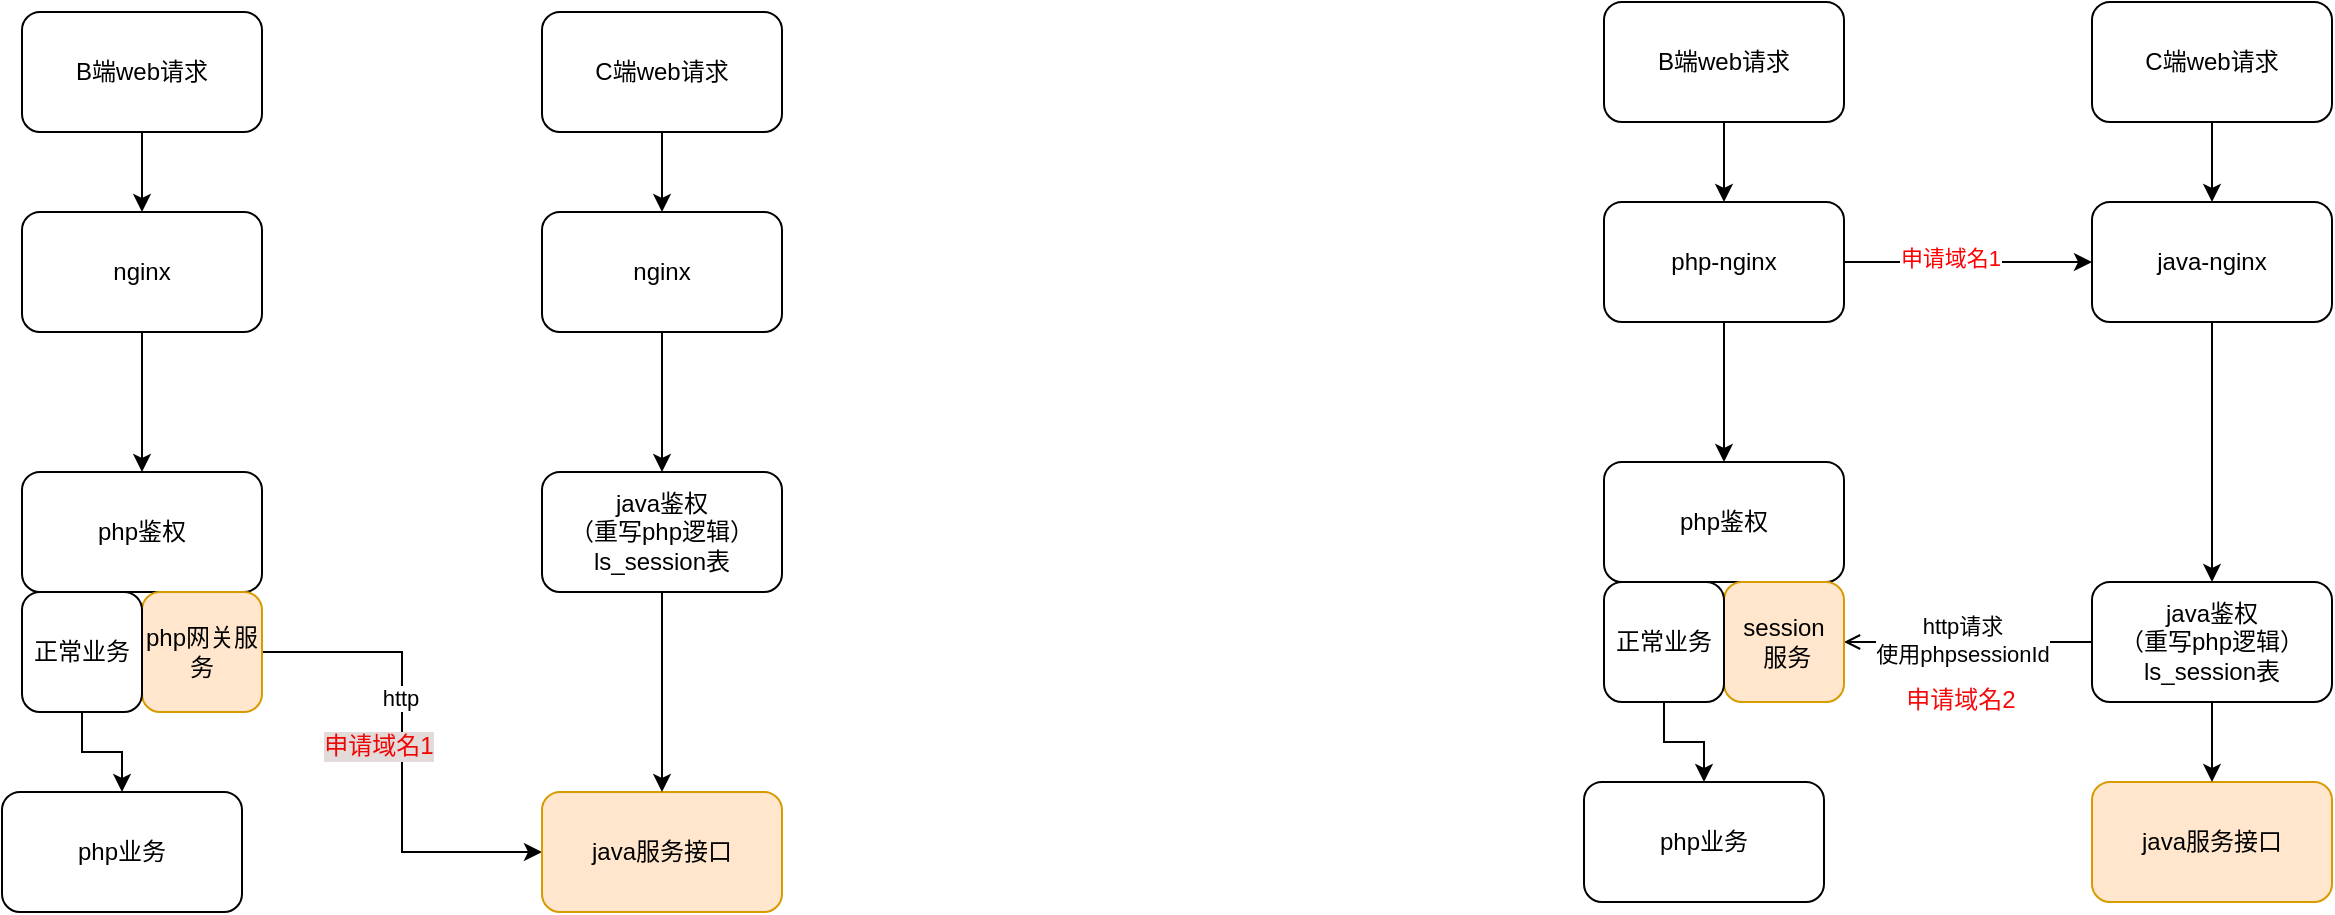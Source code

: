 <mxfile version="22.1.3" type="github">
  <diagram name="第 1 页" id="WRQ-3XJAXvZbZma2N-Af">
    <mxGraphModel dx="940" dy="490" grid="0" gridSize="10" guides="1" tooltips="1" connect="1" arrows="1" fold="1" page="1" pageScale="1" pageWidth="827" pageHeight="1169" math="0" shadow="0">
      <root>
        <mxCell id="0" />
        <mxCell id="1" parent="0" />
        <mxCell id="JuZ-DjB_Eq1HKvpgmzkp-7" style="edgeStyle=orthogonalEdgeStyle;rounded=0;orthogonalLoop=1;jettySize=auto;html=1;entryX=0.5;entryY=0;entryDx=0;entryDy=0;" parent="1" source="JuZ-DjB_Eq1HKvpgmzkp-2" target="JuZ-DjB_Eq1HKvpgmzkp-3" edge="1">
          <mxGeometry relative="1" as="geometry" />
        </mxCell>
        <mxCell id="JuZ-DjB_Eq1HKvpgmzkp-2" value="B端web请求" style="rounded=1;whiteSpace=wrap;html=1;" parent="1" vertex="1">
          <mxGeometry x="130" y="40" width="120" height="60" as="geometry" />
        </mxCell>
        <mxCell id="JuZ-DjB_Eq1HKvpgmzkp-8" style="edgeStyle=orthogonalEdgeStyle;rounded=0;orthogonalLoop=1;jettySize=auto;html=1;entryX=0.5;entryY=0;entryDx=0;entryDy=0;" parent="1" source="JuZ-DjB_Eq1HKvpgmzkp-3" target="JuZ-DjB_Eq1HKvpgmzkp-4" edge="1">
          <mxGeometry relative="1" as="geometry" />
        </mxCell>
        <mxCell id="JuZ-DjB_Eq1HKvpgmzkp-3" value="nginx" style="rounded=1;whiteSpace=wrap;html=1;" parent="1" vertex="1">
          <mxGeometry x="130" y="140" width="120" height="60" as="geometry" />
        </mxCell>
        <mxCell id="JuZ-DjB_Eq1HKvpgmzkp-4" value="php鉴权" style="rounded=1;whiteSpace=wrap;html=1;" parent="1" vertex="1">
          <mxGeometry x="130" y="270" width="120" height="60" as="geometry" />
        </mxCell>
        <mxCell id="JuZ-DjB_Eq1HKvpgmzkp-9" style="edgeStyle=orthogonalEdgeStyle;rounded=0;orthogonalLoop=1;jettySize=auto;html=1;entryX=0;entryY=0.5;entryDx=0;entryDy=0;" parent="1" source="JuZ-DjB_Eq1HKvpgmzkp-5" target="JuZ-DjB_Eq1HKvpgmzkp-6" edge="1">
          <mxGeometry relative="1" as="geometry" />
        </mxCell>
        <mxCell id="JuZ-DjB_Eq1HKvpgmzkp-11" value="http" style="edgeLabel;html=1;align=center;verticalAlign=middle;resizable=0;points=[];" parent="JuZ-DjB_Eq1HKvpgmzkp-9" vertex="1" connectable="0">
          <mxGeometry x="-0.229" y="-1" relative="1" as="geometry">
            <mxPoint as="offset" />
          </mxGeometry>
        </mxCell>
        <mxCell id="JuZ-DjB_Eq1HKvpgmzkp-5" value="php网关服务" style="rounded=1;whiteSpace=wrap;html=1;fillColor=#ffe6cc;strokeColor=#d79b00;" parent="1" vertex="1">
          <mxGeometry x="190" y="330" width="60" height="60" as="geometry" />
        </mxCell>
        <mxCell id="JuZ-DjB_Eq1HKvpgmzkp-6" value="java服务接口" style="rounded=1;whiteSpace=wrap;html=1;fillColor=#ffe6cc;strokeColor=#d79b00;" parent="1" vertex="1">
          <mxGeometry x="390" y="430" width="120" height="60" as="geometry" />
        </mxCell>
        <mxCell id="JuZ-DjB_Eq1HKvpgmzkp-18" style="edgeStyle=orthogonalEdgeStyle;rounded=0;orthogonalLoop=1;jettySize=auto;html=1;entryX=0.5;entryY=0;entryDx=0;entryDy=0;" parent="1" source="JuZ-DjB_Eq1HKvpgmzkp-10" target="JuZ-DjB_Eq1HKvpgmzkp-17" edge="1">
          <mxGeometry relative="1" as="geometry" />
        </mxCell>
        <mxCell id="JuZ-DjB_Eq1HKvpgmzkp-10" value="正常业务" style="rounded=1;whiteSpace=wrap;html=1;" parent="1" vertex="1">
          <mxGeometry x="130" y="330" width="60" height="60" as="geometry" />
        </mxCell>
        <mxCell id="JuZ-DjB_Eq1HKvpgmzkp-14" style="edgeStyle=orthogonalEdgeStyle;rounded=0;orthogonalLoop=1;jettySize=auto;html=1;" parent="1" source="JuZ-DjB_Eq1HKvpgmzkp-12" target="JuZ-DjB_Eq1HKvpgmzkp-13" edge="1">
          <mxGeometry relative="1" as="geometry" />
        </mxCell>
        <mxCell id="JuZ-DjB_Eq1HKvpgmzkp-12" value="C端web请求" style="rounded=1;whiteSpace=wrap;html=1;" parent="1" vertex="1">
          <mxGeometry x="390" y="40" width="120" height="60" as="geometry" />
        </mxCell>
        <mxCell id="JuZ-DjB_Eq1HKvpgmzkp-19" style="edgeStyle=orthogonalEdgeStyle;rounded=0;orthogonalLoop=1;jettySize=auto;html=1;entryX=0.5;entryY=0;entryDx=0;entryDy=0;" parent="1" source="JuZ-DjB_Eq1HKvpgmzkp-13" target="JuZ-DjB_Eq1HKvpgmzkp-15" edge="1">
          <mxGeometry relative="1" as="geometry" />
        </mxCell>
        <mxCell id="JuZ-DjB_Eq1HKvpgmzkp-13" value="nginx" style="rounded=1;whiteSpace=wrap;html=1;" parent="1" vertex="1">
          <mxGeometry x="390" y="140" width="120" height="60" as="geometry" />
        </mxCell>
        <mxCell id="JuZ-DjB_Eq1HKvpgmzkp-16" style="edgeStyle=orthogonalEdgeStyle;rounded=0;orthogonalLoop=1;jettySize=auto;html=1;entryX=0.5;entryY=0;entryDx=0;entryDy=0;" parent="1" source="JuZ-DjB_Eq1HKvpgmzkp-15" target="JuZ-DjB_Eq1HKvpgmzkp-6" edge="1">
          <mxGeometry relative="1" as="geometry" />
        </mxCell>
        <mxCell id="JuZ-DjB_Eq1HKvpgmzkp-15" value="java鉴权&lt;br&gt;（重写php逻辑）&lt;br&gt;ls_session表" style="rounded=1;whiteSpace=wrap;html=1;" parent="1" vertex="1">
          <mxGeometry x="390" y="270" width="120" height="60" as="geometry" />
        </mxCell>
        <mxCell id="JuZ-DjB_Eq1HKvpgmzkp-17" value="php业务" style="rounded=1;whiteSpace=wrap;html=1;" parent="1" vertex="1">
          <mxGeometry x="120" y="430" width="120" height="60" as="geometry" />
        </mxCell>
        <mxCell id="-ezlP-mayX-OYDqypt-v-1" style="edgeStyle=orthogonalEdgeStyle;rounded=0;orthogonalLoop=1;jettySize=auto;html=1;entryX=0.5;entryY=0;entryDx=0;entryDy=0;" edge="1" parent="1" source="-ezlP-mayX-OYDqypt-v-2" target="-ezlP-mayX-OYDqypt-v-4">
          <mxGeometry relative="1" as="geometry" />
        </mxCell>
        <mxCell id="-ezlP-mayX-OYDqypt-v-2" value="B端web请求" style="rounded=1;whiteSpace=wrap;html=1;" vertex="1" parent="1">
          <mxGeometry x="921" y="35" width="120" height="60" as="geometry" />
        </mxCell>
        <mxCell id="-ezlP-mayX-OYDqypt-v-3" style="edgeStyle=orthogonalEdgeStyle;rounded=0;orthogonalLoop=1;jettySize=auto;html=1;entryX=0.5;entryY=0;entryDx=0;entryDy=0;" edge="1" parent="1" source="-ezlP-mayX-OYDqypt-v-4" target="-ezlP-mayX-OYDqypt-v-5">
          <mxGeometry relative="1" as="geometry" />
        </mxCell>
        <mxCell id="-ezlP-mayX-OYDqypt-v-4" value="php-nginx" style="rounded=1;whiteSpace=wrap;html=1;" vertex="1" parent="1">
          <mxGeometry x="921" y="135" width="120" height="60" as="geometry" />
        </mxCell>
        <mxCell id="-ezlP-mayX-OYDqypt-v-5" value="php鉴权" style="rounded=1;whiteSpace=wrap;html=1;" vertex="1" parent="1">
          <mxGeometry x="921" y="265" width="120" height="60" as="geometry" />
        </mxCell>
        <mxCell id="-ezlP-mayX-OYDqypt-v-6" style="edgeStyle=orthogonalEdgeStyle;rounded=0;orthogonalLoop=1;jettySize=auto;html=1;entryX=0;entryY=0.5;entryDx=0;entryDy=0;exitX=1;exitY=0.5;exitDx=0;exitDy=0;" edge="1" parent="1" source="-ezlP-mayX-OYDqypt-v-4" target="-ezlP-mayX-OYDqypt-v-15">
          <mxGeometry relative="1" as="geometry" />
        </mxCell>
        <mxCell id="-ezlP-mayX-OYDqypt-v-22" value="申请域名1" style="edgeLabel;html=1;align=center;verticalAlign=middle;resizable=0;points=[];fontColor=#FF0000;" vertex="1" connectable="0" parent="-ezlP-mayX-OYDqypt-v-6">
          <mxGeometry x="-0.145" y="2" relative="1" as="geometry">
            <mxPoint as="offset" />
          </mxGeometry>
        </mxCell>
        <mxCell id="-ezlP-mayX-OYDqypt-v-19" style="edgeStyle=orthogonalEdgeStyle;rounded=0;orthogonalLoop=1;jettySize=auto;html=1;entryX=0;entryY=0.5;entryDx=0;entryDy=0;endArrow=none;endFill=0;startArrow=open;startFill=0;" edge="1" parent="1" source="-ezlP-mayX-OYDqypt-v-8" target="-ezlP-mayX-OYDqypt-v-17">
          <mxGeometry relative="1" as="geometry" />
        </mxCell>
        <mxCell id="-ezlP-mayX-OYDqypt-v-20" value="http请求&lt;br&gt;使用phpsessionId&lt;br&gt;" style="edgeLabel;html=1;align=center;verticalAlign=middle;resizable=0;points=[];" vertex="1" connectable="0" parent="-ezlP-mayX-OYDqypt-v-19">
          <mxGeometry x="-0.057" y="1" relative="1" as="geometry">
            <mxPoint as="offset" />
          </mxGeometry>
        </mxCell>
        <mxCell id="-ezlP-mayX-OYDqypt-v-8" value="session&lt;br&gt;&amp;nbsp;服务" style="rounded=1;whiteSpace=wrap;html=1;fillColor=#ffe6cc;strokeColor=#d79b00;" vertex="1" parent="1">
          <mxGeometry x="981" y="325" width="60" height="60" as="geometry" />
        </mxCell>
        <mxCell id="-ezlP-mayX-OYDqypt-v-9" value="java服务接口" style="rounded=1;whiteSpace=wrap;html=1;fillColor=#ffe6cc;strokeColor=#d79b00;" vertex="1" parent="1">
          <mxGeometry x="1165" y="425" width="120" height="60" as="geometry" />
        </mxCell>
        <mxCell id="-ezlP-mayX-OYDqypt-v-10" style="edgeStyle=orthogonalEdgeStyle;rounded=0;orthogonalLoop=1;jettySize=auto;html=1;entryX=0.5;entryY=0;entryDx=0;entryDy=0;" edge="1" parent="1" source="-ezlP-mayX-OYDqypt-v-11" target="-ezlP-mayX-OYDqypt-v-18">
          <mxGeometry relative="1" as="geometry" />
        </mxCell>
        <mxCell id="-ezlP-mayX-OYDqypt-v-11" value="正常业务" style="rounded=1;whiteSpace=wrap;html=1;" vertex="1" parent="1">
          <mxGeometry x="921" y="325" width="60" height="60" as="geometry" />
        </mxCell>
        <mxCell id="-ezlP-mayX-OYDqypt-v-12" style="edgeStyle=orthogonalEdgeStyle;rounded=0;orthogonalLoop=1;jettySize=auto;html=1;" edge="1" parent="1" source="-ezlP-mayX-OYDqypt-v-13" target="-ezlP-mayX-OYDqypt-v-15">
          <mxGeometry relative="1" as="geometry" />
        </mxCell>
        <mxCell id="-ezlP-mayX-OYDqypt-v-13" value="C端web请求" style="rounded=1;whiteSpace=wrap;html=1;" vertex="1" parent="1">
          <mxGeometry x="1165" y="35" width="120" height="60" as="geometry" />
        </mxCell>
        <mxCell id="-ezlP-mayX-OYDqypt-v-14" style="edgeStyle=orthogonalEdgeStyle;rounded=0;orthogonalLoop=1;jettySize=auto;html=1;entryX=0.5;entryY=0;entryDx=0;entryDy=0;" edge="1" parent="1" source="-ezlP-mayX-OYDqypt-v-15" target="-ezlP-mayX-OYDqypt-v-17">
          <mxGeometry relative="1" as="geometry" />
        </mxCell>
        <mxCell id="-ezlP-mayX-OYDqypt-v-15" value="java-nginx" style="rounded=1;whiteSpace=wrap;html=1;" vertex="1" parent="1">
          <mxGeometry x="1165" y="135" width="120" height="60" as="geometry" />
        </mxCell>
        <mxCell id="-ezlP-mayX-OYDqypt-v-16" style="edgeStyle=orthogonalEdgeStyle;rounded=0;orthogonalLoop=1;jettySize=auto;html=1;entryX=0.5;entryY=0;entryDx=0;entryDy=0;" edge="1" parent="1" source="-ezlP-mayX-OYDqypt-v-17" target="-ezlP-mayX-OYDqypt-v-9">
          <mxGeometry relative="1" as="geometry" />
        </mxCell>
        <mxCell id="-ezlP-mayX-OYDqypt-v-17" value="java鉴权&lt;br&gt;（重写php逻辑）&lt;br&gt;ls_session表" style="rounded=1;whiteSpace=wrap;html=1;" vertex="1" parent="1">
          <mxGeometry x="1165" y="325" width="120" height="60" as="geometry" />
        </mxCell>
        <mxCell id="-ezlP-mayX-OYDqypt-v-18" value="php业务" style="rounded=1;whiteSpace=wrap;html=1;" vertex="1" parent="1">
          <mxGeometry x="911" y="425" width="120" height="60" as="geometry" />
        </mxCell>
        <mxCell id="-ezlP-mayX-OYDqypt-v-24" value="申请域名2" style="text;html=1;align=center;verticalAlign=middle;resizable=0;points=[];autosize=1;strokeColor=none;fillColor=none;fontColor=#f40b0b;" vertex="1" parent="1">
          <mxGeometry x="1062" y="371" width="73" height="26" as="geometry" />
        </mxCell>
        <mxCell id="-ezlP-mayX-OYDqypt-v-25" value="申请域名1" style="text;html=1;align=center;verticalAlign=middle;resizable=0;points=[];autosize=1;strokeColor=none;fillColor=none;fontColor=#f00505;labelBackgroundColor=#E3DADA;" vertex="1" parent="1">
          <mxGeometry x="271" y="394" width="73" height="26" as="geometry" />
        </mxCell>
      </root>
    </mxGraphModel>
  </diagram>
</mxfile>
